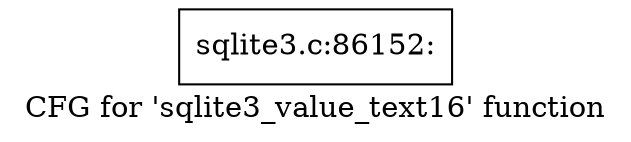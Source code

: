 digraph "CFG for 'sqlite3_value_text16' function" {
	label="CFG for 'sqlite3_value_text16' function";

	Node0x55c0f5c469f0 [shape=record,label="{sqlite3.c:86152:}"];
}
